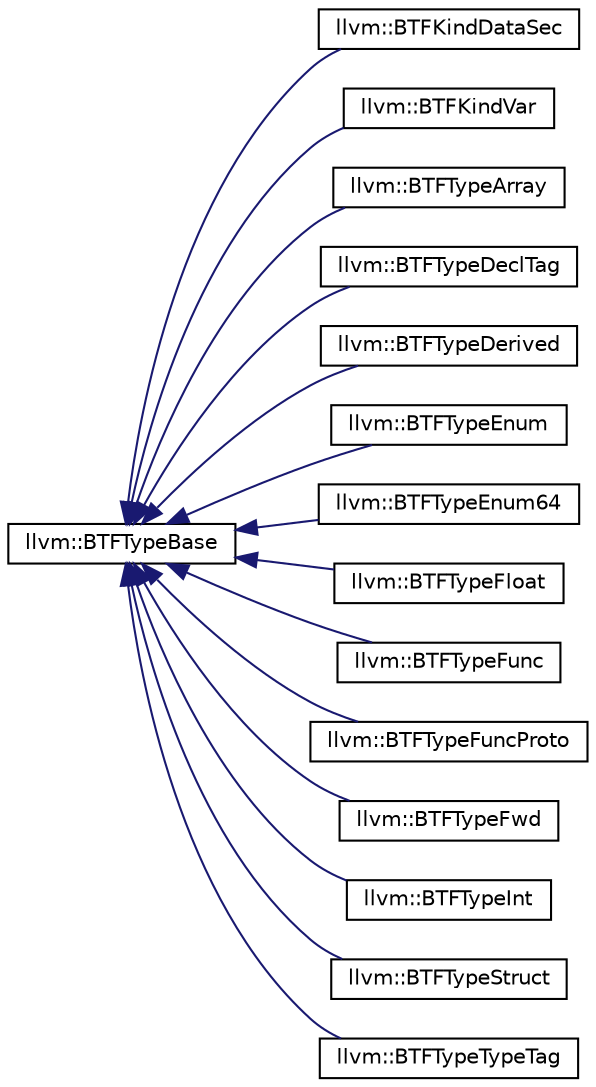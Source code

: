 digraph "Graphical Class Hierarchy"
{
 // LATEX_PDF_SIZE
  bgcolor="transparent";
  edge [fontname="Helvetica",fontsize="10",labelfontname="Helvetica",labelfontsize="10"];
  node [fontname="Helvetica",fontsize="10",shape=record];
  rankdir="LR";
  Node0 [label="llvm::BTFTypeBase",height=0.2,width=0.4,color="black",URL="$classllvm_1_1BTFTypeBase.html",tooltip="The base class for BTF type generation."];
  Node0 -> Node1 [dir="back",color="midnightblue",fontsize="10",style="solid",fontname="Helvetica"];
  Node1 [label="llvm::BTFKindDataSec",height=0.2,width=0.4,color="black",URL="$classllvm_1_1BTFKindDataSec.html",tooltip="Handle data sections."];
  Node0 -> Node2 [dir="back",color="midnightblue",fontsize="10",style="solid",fontname="Helvetica"];
  Node2 [label="llvm::BTFKindVar",height=0.2,width=0.4,color="black",URL="$classllvm_1_1BTFKindVar.html",tooltip="Handle variable instances."];
  Node0 -> Node3 [dir="back",color="midnightblue",fontsize="10",style="solid",fontname="Helvetica"];
  Node3 [label="llvm::BTFTypeArray",height=0.2,width=0.4,color="black",URL="$classllvm_1_1BTFTypeArray.html",tooltip="Handle array type."];
  Node0 -> Node4 [dir="back",color="midnightblue",fontsize="10",style="solid",fontname="Helvetica"];
  Node4 [label="llvm::BTFTypeDeclTag",height=0.2,width=0.4,color="black",URL="$classllvm_1_1BTFTypeDeclTag.html",tooltip="Handle decl tags."];
  Node0 -> Node5 [dir="back",color="midnightblue",fontsize="10",style="solid",fontname="Helvetica"];
  Node5 [label="llvm::BTFTypeDerived",height=0.2,width=0.4,color="black",URL="$classllvm_1_1BTFTypeDerived.html",tooltip="Handle several derived types include pointer, const, volatile, typedef and restrict."];
  Node0 -> Node6 [dir="back",color="midnightblue",fontsize="10",style="solid",fontname="Helvetica"];
  Node6 [label="llvm::BTFTypeEnum",height=0.2,width=0.4,color="black",URL="$classllvm_1_1BTFTypeEnum.html",tooltip="Handle enumerate type."];
  Node0 -> Node7 [dir="back",color="midnightblue",fontsize="10",style="solid",fontname="Helvetica"];
  Node7 [label="llvm::BTFTypeEnum64",height=0.2,width=0.4,color="black",URL="$classllvm_1_1BTFTypeEnum64.html",tooltip="Handle 64-bit enumerate type."];
  Node0 -> Node8 [dir="back",color="midnightblue",fontsize="10",style="solid",fontname="Helvetica"];
  Node8 [label="llvm::BTFTypeFloat",height=0.2,width=0.4,color="black",URL="$classllvm_1_1BTFTypeFloat.html",tooltip="Handle binary floating point type."];
  Node0 -> Node9 [dir="back",color="midnightblue",fontsize="10",style="solid",fontname="Helvetica"];
  Node9 [label="llvm::BTFTypeFunc",height=0.2,width=0.4,color="black",URL="$classllvm_1_1BTFTypeFunc.html",tooltip="Handle subprogram."];
  Node0 -> Node10 [dir="back",color="midnightblue",fontsize="10",style="solid",fontname="Helvetica"];
  Node10 [label="llvm::BTFTypeFuncProto",height=0.2,width=0.4,color="black",URL="$classllvm_1_1BTFTypeFuncProto.html",tooltip="Handle function pointer."];
  Node0 -> Node11 [dir="back",color="midnightblue",fontsize="10",style="solid",fontname="Helvetica"];
  Node11 [label="llvm::BTFTypeFwd",height=0.2,width=0.4,color="black",URL="$classllvm_1_1BTFTypeFwd.html",tooltip="Handle struct or union forward declaration."];
  Node0 -> Node12 [dir="back",color="midnightblue",fontsize="10",style="solid",fontname="Helvetica"];
  Node12 [label="llvm::BTFTypeInt",height=0.2,width=0.4,color="black",URL="$classllvm_1_1BTFTypeInt.html",tooltip="Handle int type."];
  Node0 -> Node13 [dir="back",color="midnightblue",fontsize="10",style="solid",fontname="Helvetica"];
  Node13 [label="llvm::BTFTypeStruct",height=0.2,width=0.4,color="black",URL="$classllvm_1_1BTFTypeStruct.html",tooltip="Handle struct/union type."];
  Node0 -> Node14 [dir="back",color="midnightblue",fontsize="10",style="solid",fontname="Helvetica"];
  Node14 [label="llvm::BTFTypeTypeTag",height=0.2,width=0.4,color="black",URL="$classllvm_1_1BTFTypeTypeTag.html",tooltip=" "];
}
